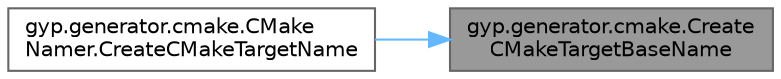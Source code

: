 digraph "gyp.generator.cmake.CreateCMakeTargetBaseName"
{
 // LATEX_PDF_SIZE
  bgcolor="transparent";
  edge [fontname=Helvetica,fontsize=10,labelfontname=Helvetica,labelfontsize=10];
  node [fontname=Helvetica,fontsize=10,shape=box,height=0.2,width=0.4];
  rankdir="RL";
  Node1 [id="Node000001",label="gyp.generator.cmake.Create\lCMakeTargetBaseName",height=0.2,width=0.4,color="gray40", fillcolor="grey60", style="filled", fontcolor="black",tooltip=" "];
  Node1 -> Node2 [id="edge1_Node000001_Node000002",dir="back",color="steelblue1",style="solid",tooltip=" "];
  Node2 [id="Node000002",label="gyp.generator.cmake.CMake\lNamer.CreateCMakeTargetName",height=0.2,width=0.4,color="grey40", fillcolor="white", style="filled",URL="$classgyp_1_1generator_1_1cmake_1_1_c_make_namer.html#ae959d947bc1c2fbbc2b4198f0a44839f",tooltip=" "];
}
